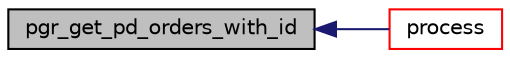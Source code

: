 digraph "pgr_get_pd_orders_with_id"
{
  edge [fontname="Helvetica",fontsize="10",labelfontname="Helvetica",labelfontsize="10"];
  node [fontname="Helvetica",fontsize="10",shape=record];
  rankdir="LR";
  Node35 [label="pgr_get_pd_orders_with_id",height=0.2,width=0.4,color="black", fillcolor="grey75", style="filled", fontcolor="black"];
  Node35 -> Node36 [dir="back",color="midnightblue",fontsize="10",style="solid",fontname="Helvetica"];
  Node36 [label="process",height=0.2,width=0.4,color="red", fillcolor="white", style="filled",URL="$pickDeliver_8c.html#a5983f32ed1c167732c4ace2700705810"];
}
